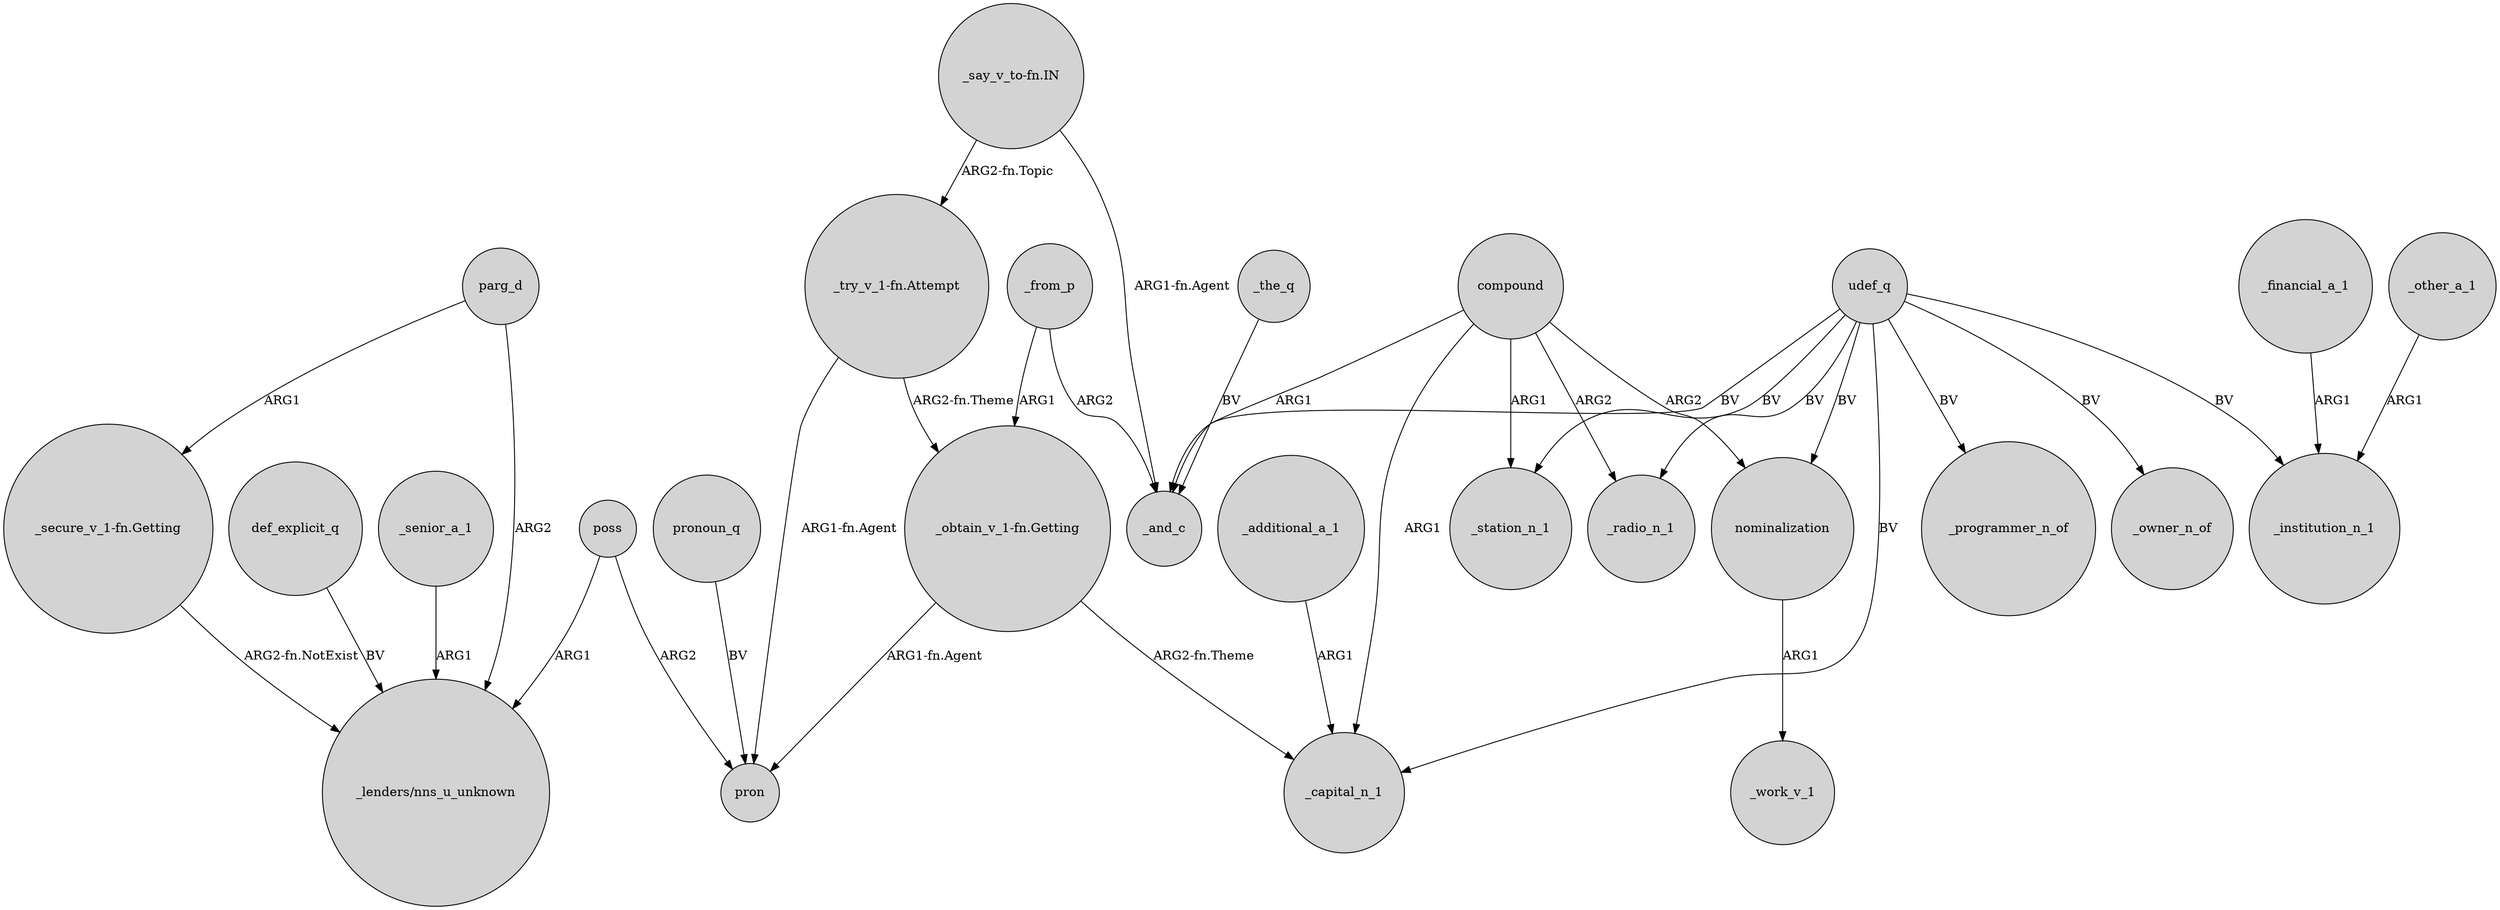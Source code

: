 digraph {
	node [shape=circle style=filled]
	_the_q -> _and_c [label=BV]
	def_explicit_q -> "_lenders/nns_u_unknown" [label=BV]
	nominalization -> _work_v_1 [label=ARG1]
	_senior_a_1 -> "_lenders/nns_u_unknown" [label=ARG1]
	"_say_v_to-fn.IN" -> _and_c [label="ARG1-fn.Agent"]
	"_try_v_1-fn.Attempt" -> "_obtain_v_1-fn.Getting" [label="ARG2-fn.Theme"]
	poss -> pron [label=ARG2]
	"_obtain_v_1-fn.Getting" -> _capital_n_1 [label="ARG2-fn.Theme"]
	udef_q -> _programmer_n_of [label=BV]
	parg_d -> "_secure_v_1-fn.Getting" [label=ARG1]
	compound -> nominalization [label=ARG2]
	"_secure_v_1-fn.Getting" -> "_lenders/nns_u_unknown" [label="ARG2-fn.NotExist"]
	udef_q -> _radio_n_1 [label=BV]
	"_obtain_v_1-fn.Getting" -> pron [label="ARG1-fn.Agent"]
	udef_q -> _institution_n_1 [label=BV]
	_other_a_1 -> _institution_n_1 [label=ARG1]
	pronoun_q -> pron [label=BV]
	compound -> _station_n_1 [label=ARG1]
	"_say_v_to-fn.IN" -> "_try_v_1-fn.Attempt" [label="ARG2-fn.Topic"]
	_financial_a_1 -> _institution_n_1 [label=ARG1]
	compound -> _and_c [label=ARG1]
	poss -> "_lenders/nns_u_unknown" [label=ARG1]
	compound -> _capital_n_1 [label=ARG1]
	_additional_a_1 -> _capital_n_1 [label=ARG1]
	compound -> _radio_n_1 [label=ARG2]
	udef_q -> nominalization [label=BV]
	udef_q -> _owner_n_of [label=BV]
	_from_p -> "_obtain_v_1-fn.Getting" [label=ARG1]
	udef_q -> _station_n_1 [label=BV]
	"_try_v_1-fn.Attempt" -> pron [label="ARG1-fn.Agent"]
	parg_d -> "_lenders/nns_u_unknown" [label=ARG2]
	_from_p -> _and_c [label=ARG2]
	udef_q -> _and_c [label=BV]
	udef_q -> _capital_n_1 [label=BV]
}
